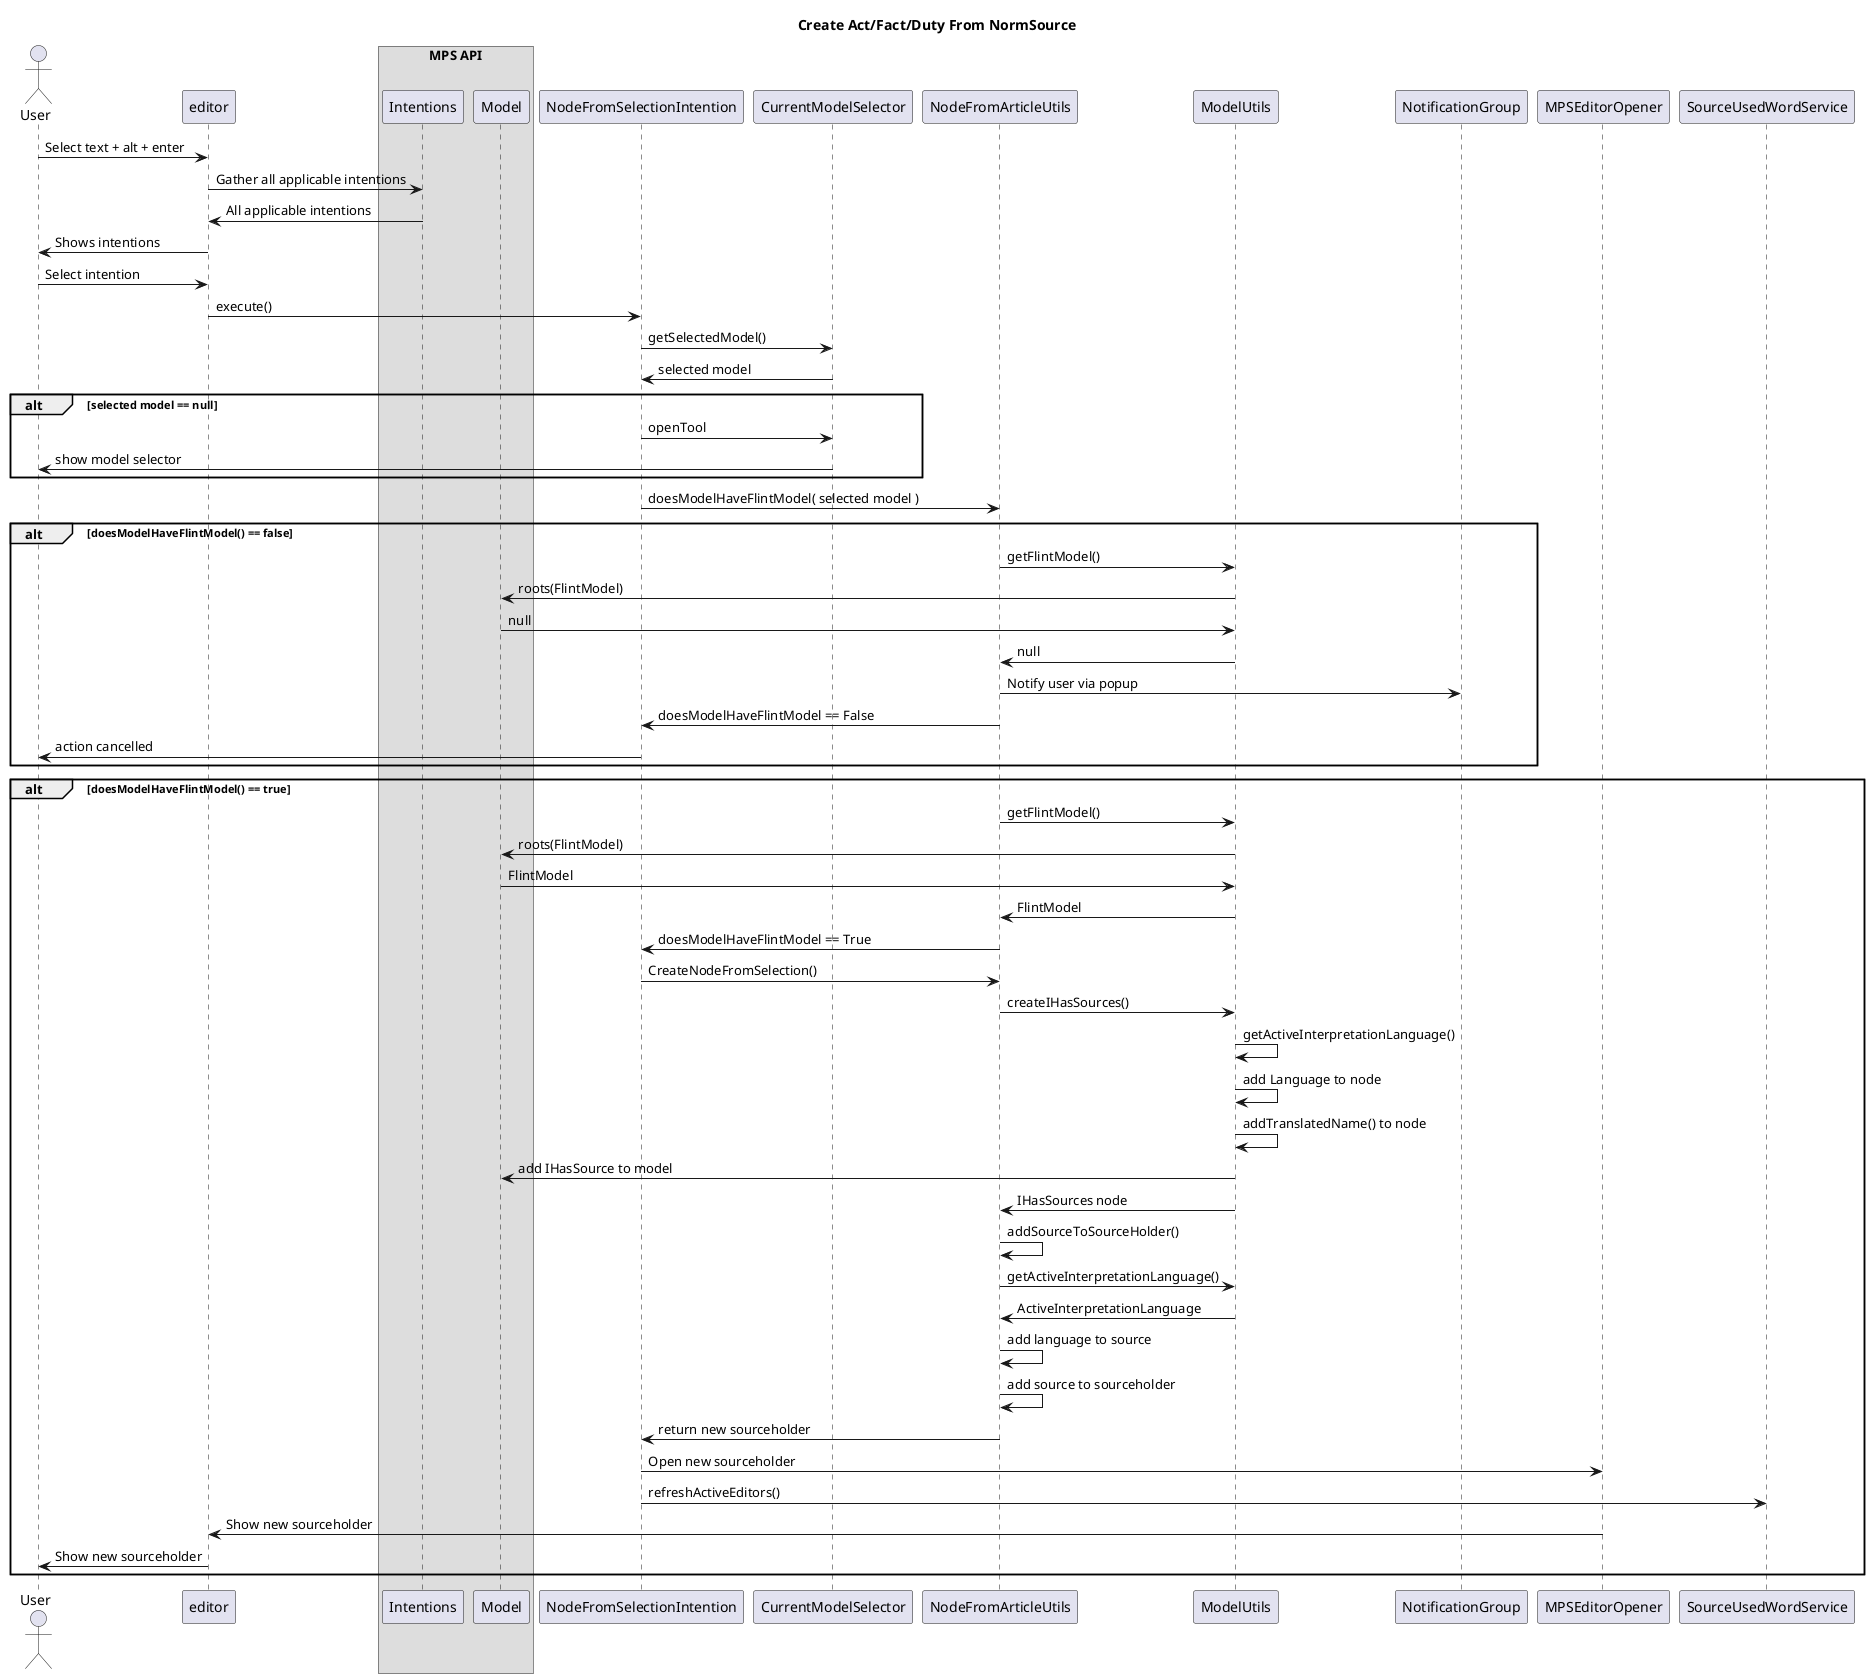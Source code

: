 @startuml Node-From-NormSource
title Create Act/Fact/Duty From NormSource
actor User as user
participant editor
box MPS API
participant Intentions as intentions
participant Model as model
end box
participant NodeFromSelectionIntention as NFSI

user -> editor : Select text + alt + enter
editor -> intentions: Gather all applicable intentions
intentions -> editor: All applicable intentions
editor -> user: Shows intentions
user -> editor: Select intention
editor -> NFSI: execute()
NFSI -> CurrentModelSelector: getSelectedModel()
CurrentModelSelector -> NFSI: selected model
alt selected model == null
NFSI -> CurrentModelSelector: openTool
CurrentModelSelector -> user: show model selector
end
NFSI -> NodeFromArticleUtils: doesModelHaveFlintModel( selected model )
alt doesModelHaveFlintModel() == false
NodeFromArticleUtils -> ModelUtils: getFlintModel()
ModelUtils -> model: roots(FlintModel)
model -> ModelUtils: null
ModelUtils -> NodeFromArticleUtils: null
NodeFromArticleUtils -> NotificationGroup: Notify user via popup
NodeFromArticleUtils -> NFSI: doesModelHaveFlintModel == False
NFSI -> user: action cancelled
end
alt doesModelHaveFlintModel() == true
NodeFromArticleUtils -> ModelUtils: getFlintModel()
ModelUtils -> model: roots(FlintModel)
model -> ModelUtils: FlintModel
ModelUtils -> NodeFromArticleUtils: FlintModel
NodeFromArticleUtils -> NFSI: doesModelHaveFlintModel == True
NFSI -> NodeFromArticleUtils: CreateNodeFromSelection()
NodeFromArticleUtils -> ModelUtils: createIHasSources()
ModelUtils -> ModelUtils: getActiveInterpretationLanguage()
ModelUtils -> ModelUtils: add Language to node
ModelUtils -> ModelUtils: addTranslatedName() to node
ModelUtils -> model: add IHasSource to model
ModelUtils -> NodeFromArticleUtils: IHasSources node
NodeFromArticleUtils -> NodeFromArticleUtils: addSourceToSourceHolder()
NodeFromArticleUtils -> ModelUtils: getActiveInterpretationLanguage()
ModelUtils -> NodeFromArticleUtils: ActiveInterpretationLanguage
NodeFromArticleUtils -> NodeFromArticleUtils: add language to source
NodeFromArticleUtils -> NodeFromArticleUtils: add source to sourceholder
NodeFromArticleUtils -> NFSI: return new sourceholder
NFSI -> MPSEditorOpener: Open new sourceholder
NFSI -> SourceUsedWordService : refreshActiveEditors()
MPSEditorOpener -> editor: Show new sourceholder
editor -> user: Show new sourceholder
end


@enduml